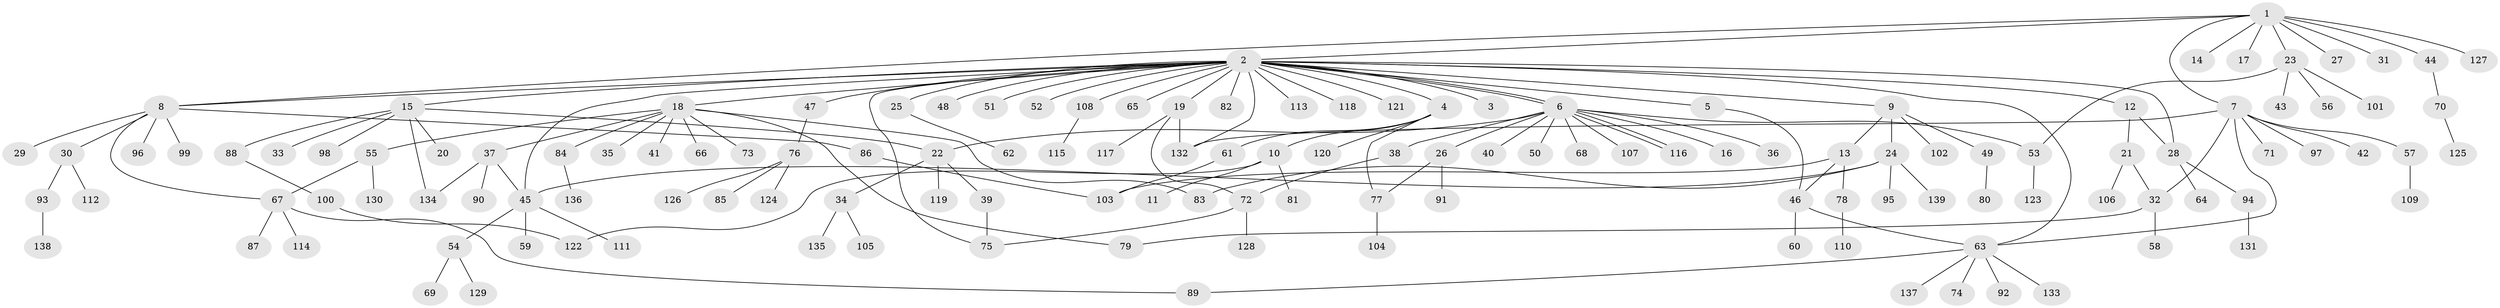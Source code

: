 // Generated by graph-tools (version 1.1) at 2025/25/03/09/25 03:25:57]
// undirected, 139 vertices, 164 edges
graph export_dot {
graph [start="1"]
  node [color=gray90,style=filled];
  1;
  2;
  3;
  4;
  5;
  6;
  7;
  8;
  9;
  10;
  11;
  12;
  13;
  14;
  15;
  16;
  17;
  18;
  19;
  20;
  21;
  22;
  23;
  24;
  25;
  26;
  27;
  28;
  29;
  30;
  31;
  32;
  33;
  34;
  35;
  36;
  37;
  38;
  39;
  40;
  41;
  42;
  43;
  44;
  45;
  46;
  47;
  48;
  49;
  50;
  51;
  52;
  53;
  54;
  55;
  56;
  57;
  58;
  59;
  60;
  61;
  62;
  63;
  64;
  65;
  66;
  67;
  68;
  69;
  70;
  71;
  72;
  73;
  74;
  75;
  76;
  77;
  78;
  79;
  80;
  81;
  82;
  83;
  84;
  85;
  86;
  87;
  88;
  89;
  90;
  91;
  92;
  93;
  94;
  95;
  96;
  97;
  98;
  99;
  100;
  101;
  102;
  103;
  104;
  105;
  106;
  107;
  108;
  109;
  110;
  111;
  112;
  113;
  114;
  115;
  116;
  117;
  118;
  119;
  120;
  121;
  122;
  123;
  124;
  125;
  126;
  127;
  128;
  129;
  130;
  131;
  132;
  133;
  134;
  135;
  136;
  137;
  138;
  139;
  1 -- 2;
  1 -- 7;
  1 -- 8;
  1 -- 14;
  1 -- 17;
  1 -- 23;
  1 -- 27;
  1 -- 31;
  1 -- 44;
  1 -- 127;
  2 -- 3;
  2 -- 4;
  2 -- 5;
  2 -- 6;
  2 -- 6;
  2 -- 8;
  2 -- 9;
  2 -- 12;
  2 -- 15;
  2 -- 18;
  2 -- 19;
  2 -- 25;
  2 -- 28;
  2 -- 45;
  2 -- 47;
  2 -- 48;
  2 -- 51;
  2 -- 52;
  2 -- 63;
  2 -- 65;
  2 -- 75;
  2 -- 82;
  2 -- 108;
  2 -- 113;
  2 -- 118;
  2 -- 121;
  2 -- 132;
  4 -- 10;
  4 -- 61;
  4 -- 77;
  4 -- 120;
  5 -- 46;
  6 -- 16;
  6 -- 22;
  6 -- 26;
  6 -- 36;
  6 -- 38;
  6 -- 40;
  6 -- 50;
  6 -- 53;
  6 -- 68;
  6 -- 107;
  6 -- 116;
  6 -- 116;
  7 -- 32;
  7 -- 42;
  7 -- 57;
  7 -- 63;
  7 -- 71;
  7 -- 97;
  7 -- 132;
  8 -- 29;
  8 -- 30;
  8 -- 67;
  8 -- 86;
  8 -- 96;
  8 -- 99;
  9 -- 13;
  9 -- 24;
  9 -- 49;
  9 -- 102;
  10 -- 11;
  10 -- 81;
  10 -- 122;
  12 -- 21;
  12 -- 28;
  13 -- 46;
  13 -- 78;
  13 -- 103;
  15 -- 20;
  15 -- 22;
  15 -- 33;
  15 -- 88;
  15 -- 98;
  15 -- 134;
  18 -- 35;
  18 -- 37;
  18 -- 41;
  18 -- 55;
  18 -- 66;
  18 -- 73;
  18 -- 79;
  18 -- 83;
  18 -- 84;
  19 -- 72;
  19 -- 117;
  19 -- 132;
  21 -- 32;
  21 -- 106;
  22 -- 34;
  22 -- 39;
  22 -- 119;
  23 -- 43;
  23 -- 53;
  23 -- 56;
  23 -- 101;
  24 -- 45;
  24 -- 83;
  24 -- 95;
  24 -- 139;
  25 -- 62;
  26 -- 77;
  26 -- 91;
  28 -- 64;
  28 -- 94;
  30 -- 93;
  30 -- 112;
  32 -- 58;
  32 -- 79;
  34 -- 105;
  34 -- 135;
  37 -- 45;
  37 -- 90;
  37 -- 134;
  38 -- 72;
  39 -- 75;
  44 -- 70;
  45 -- 54;
  45 -- 59;
  45 -- 111;
  46 -- 60;
  46 -- 63;
  47 -- 76;
  49 -- 80;
  53 -- 123;
  54 -- 69;
  54 -- 129;
  55 -- 67;
  55 -- 130;
  57 -- 109;
  61 -- 103;
  63 -- 74;
  63 -- 89;
  63 -- 92;
  63 -- 133;
  63 -- 137;
  67 -- 87;
  67 -- 89;
  67 -- 114;
  70 -- 125;
  72 -- 75;
  72 -- 128;
  76 -- 85;
  76 -- 124;
  76 -- 126;
  77 -- 104;
  78 -- 110;
  84 -- 136;
  86 -- 103;
  88 -- 100;
  93 -- 138;
  94 -- 131;
  100 -- 122;
  108 -- 115;
}
